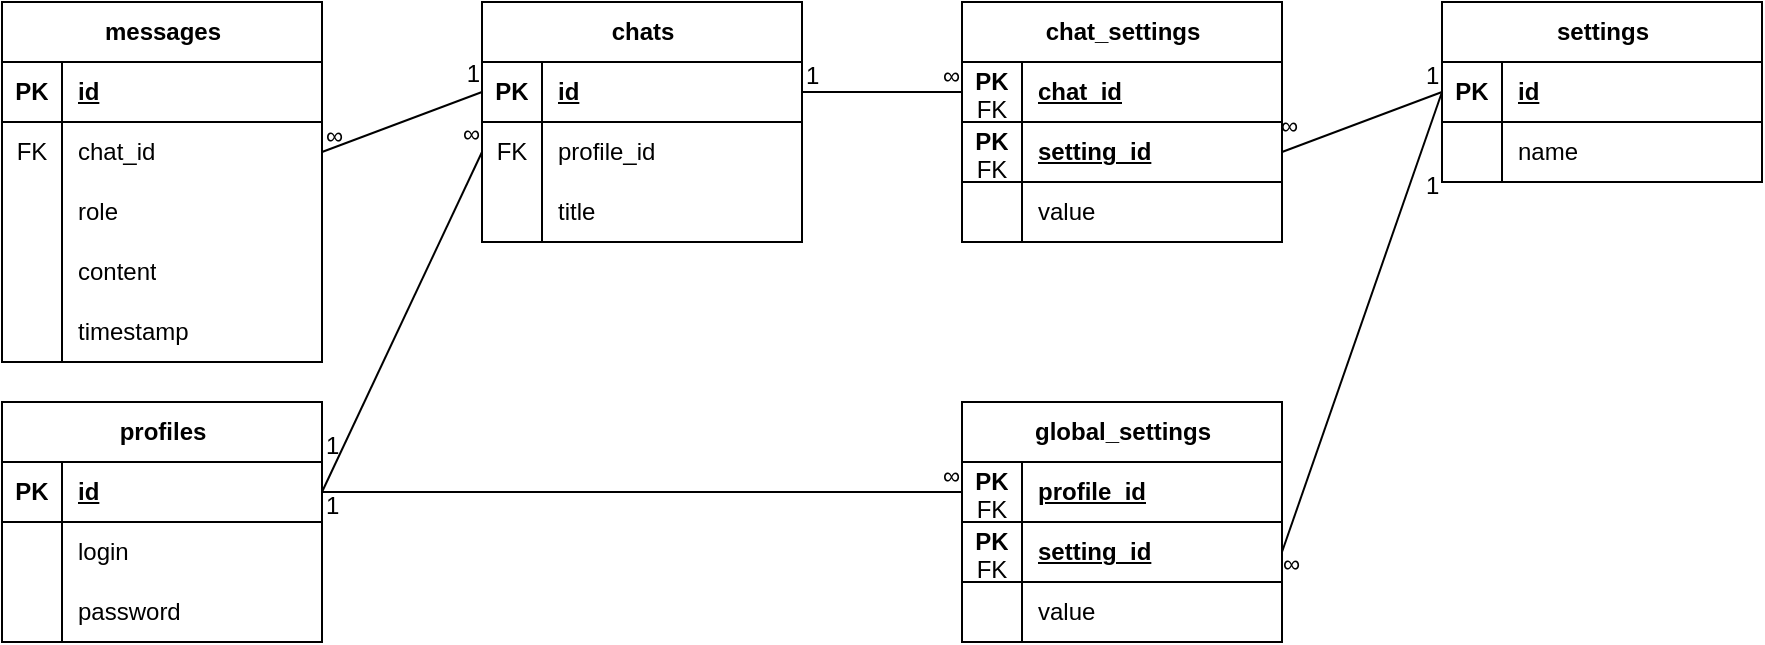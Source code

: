 <mxfile version="23.1.3" type="device">
  <diagram name="Страница — 1" id="ksc8IvW1xCQouz6Tsrn9">
    <mxGraphModel dx="956" dy="546" grid="1" gridSize="10" guides="1" tooltips="1" connect="1" arrows="1" fold="1" page="1" pageScale="1" pageWidth="827" pageHeight="1169" math="0" shadow="0">
      <root>
        <mxCell id="0" />
        <mxCell id="1" parent="0" />
        <mxCell id="aE1oeu7f0x2sTyew1Tt--1" value="profiles" style="shape=table;startSize=30;container=1;collapsible=1;childLayout=tableLayout;fixedRows=1;rowLines=0;fontStyle=1;align=center;resizeLast=1;html=1;" vertex="1" parent="1">
          <mxGeometry x="40" y="240" width="160" height="120" as="geometry" />
        </mxCell>
        <mxCell id="aE1oeu7f0x2sTyew1Tt--2" value="" style="shape=tableRow;horizontal=0;startSize=0;swimlaneHead=0;swimlaneBody=0;fillColor=none;collapsible=0;dropTarget=0;points=[[0,0.5],[1,0.5]];portConstraint=eastwest;top=0;left=0;right=0;bottom=1;" vertex="1" parent="aE1oeu7f0x2sTyew1Tt--1">
          <mxGeometry y="30" width="160" height="30" as="geometry" />
        </mxCell>
        <mxCell id="aE1oeu7f0x2sTyew1Tt--3" value="PK" style="shape=partialRectangle;connectable=0;fillColor=none;top=0;left=0;bottom=0;right=0;fontStyle=1;overflow=hidden;whiteSpace=wrap;html=1;" vertex="1" parent="aE1oeu7f0x2sTyew1Tt--2">
          <mxGeometry width="30" height="30" as="geometry">
            <mxRectangle width="30" height="30" as="alternateBounds" />
          </mxGeometry>
        </mxCell>
        <mxCell id="aE1oeu7f0x2sTyew1Tt--4" value="id" style="shape=partialRectangle;connectable=0;fillColor=none;top=0;left=0;bottom=0;right=0;align=left;spacingLeft=6;fontStyle=5;overflow=hidden;whiteSpace=wrap;html=1;" vertex="1" parent="aE1oeu7f0x2sTyew1Tt--2">
          <mxGeometry x="30" width="130" height="30" as="geometry">
            <mxRectangle width="130" height="30" as="alternateBounds" />
          </mxGeometry>
        </mxCell>
        <mxCell id="aE1oeu7f0x2sTyew1Tt--5" value="" style="shape=tableRow;horizontal=0;startSize=0;swimlaneHead=0;swimlaneBody=0;fillColor=none;collapsible=0;dropTarget=0;points=[[0,0.5],[1,0.5]];portConstraint=eastwest;top=0;left=0;right=0;bottom=0;" vertex="1" parent="aE1oeu7f0x2sTyew1Tt--1">
          <mxGeometry y="60" width="160" height="30" as="geometry" />
        </mxCell>
        <mxCell id="aE1oeu7f0x2sTyew1Tt--6" value="" style="shape=partialRectangle;connectable=0;fillColor=none;top=0;left=0;bottom=0;right=0;editable=1;overflow=hidden;whiteSpace=wrap;html=1;" vertex="1" parent="aE1oeu7f0x2sTyew1Tt--5">
          <mxGeometry width="30" height="30" as="geometry">
            <mxRectangle width="30" height="30" as="alternateBounds" />
          </mxGeometry>
        </mxCell>
        <mxCell id="aE1oeu7f0x2sTyew1Tt--7" value="login" style="shape=partialRectangle;connectable=0;fillColor=none;top=0;left=0;bottom=0;right=0;align=left;spacingLeft=6;overflow=hidden;whiteSpace=wrap;html=1;" vertex="1" parent="aE1oeu7f0x2sTyew1Tt--5">
          <mxGeometry x="30" width="130" height="30" as="geometry">
            <mxRectangle width="130" height="30" as="alternateBounds" />
          </mxGeometry>
        </mxCell>
        <mxCell id="aE1oeu7f0x2sTyew1Tt--8" value="" style="shape=tableRow;horizontal=0;startSize=0;swimlaneHead=0;swimlaneBody=0;fillColor=none;collapsible=0;dropTarget=0;points=[[0,0.5],[1,0.5]];portConstraint=eastwest;top=0;left=0;right=0;bottom=0;" vertex="1" parent="aE1oeu7f0x2sTyew1Tt--1">
          <mxGeometry y="90" width="160" height="30" as="geometry" />
        </mxCell>
        <mxCell id="aE1oeu7f0x2sTyew1Tt--9" value="" style="shape=partialRectangle;connectable=0;fillColor=none;top=0;left=0;bottom=0;right=0;editable=1;overflow=hidden;whiteSpace=wrap;html=1;" vertex="1" parent="aE1oeu7f0x2sTyew1Tt--8">
          <mxGeometry width="30" height="30" as="geometry">
            <mxRectangle width="30" height="30" as="alternateBounds" />
          </mxGeometry>
        </mxCell>
        <mxCell id="aE1oeu7f0x2sTyew1Tt--10" value="password" style="shape=partialRectangle;connectable=0;fillColor=none;top=0;left=0;bottom=0;right=0;align=left;spacingLeft=6;overflow=hidden;whiteSpace=wrap;html=1;" vertex="1" parent="aE1oeu7f0x2sTyew1Tt--8">
          <mxGeometry x="30" width="130" height="30" as="geometry">
            <mxRectangle width="130" height="30" as="alternateBounds" />
          </mxGeometry>
        </mxCell>
        <mxCell id="aE1oeu7f0x2sTyew1Tt--30" value="settings" style="shape=table;startSize=30;container=1;collapsible=1;childLayout=tableLayout;fixedRows=1;rowLines=0;fontStyle=1;align=center;resizeLast=1;html=1;" vertex="1" parent="1">
          <mxGeometry x="760" y="40" width="160" height="90" as="geometry" />
        </mxCell>
        <mxCell id="aE1oeu7f0x2sTyew1Tt--31" value="" style="shape=tableRow;horizontal=0;startSize=0;swimlaneHead=0;swimlaneBody=0;fillColor=none;collapsible=0;dropTarget=0;points=[[0,0.5],[1,0.5]];portConstraint=eastwest;top=0;left=0;right=0;bottom=1;" vertex="1" parent="aE1oeu7f0x2sTyew1Tt--30">
          <mxGeometry y="30" width="160" height="30" as="geometry" />
        </mxCell>
        <mxCell id="aE1oeu7f0x2sTyew1Tt--32" value="PK" style="shape=partialRectangle;connectable=0;fillColor=none;top=0;left=0;bottom=0;right=0;fontStyle=1;overflow=hidden;whiteSpace=wrap;html=1;" vertex="1" parent="aE1oeu7f0x2sTyew1Tt--31">
          <mxGeometry width="30" height="30" as="geometry">
            <mxRectangle width="30" height="30" as="alternateBounds" />
          </mxGeometry>
        </mxCell>
        <mxCell id="aE1oeu7f0x2sTyew1Tt--33" value="id" style="shape=partialRectangle;connectable=0;fillColor=none;top=0;left=0;bottom=0;right=0;align=left;spacingLeft=6;fontStyle=5;overflow=hidden;whiteSpace=wrap;html=1;" vertex="1" parent="aE1oeu7f0x2sTyew1Tt--31">
          <mxGeometry x="30" width="130" height="30" as="geometry">
            <mxRectangle width="130" height="30" as="alternateBounds" />
          </mxGeometry>
        </mxCell>
        <mxCell id="aE1oeu7f0x2sTyew1Tt--34" value="" style="shape=tableRow;horizontal=0;startSize=0;swimlaneHead=0;swimlaneBody=0;fillColor=none;collapsible=0;dropTarget=0;points=[[0,0.5],[1,0.5]];portConstraint=eastwest;top=0;left=0;right=0;bottom=0;" vertex="1" parent="aE1oeu7f0x2sTyew1Tt--30">
          <mxGeometry y="60" width="160" height="30" as="geometry" />
        </mxCell>
        <mxCell id="aE1oeu7f0x2sTyew1Tt--35" value="" style="shape=partialRectangle;connectable=0;fillColor=none;top=0;left=0;bottom=0;right=0;editable=1;overflow=hidden;whiteSpace=wrap;html=1;" vertex="1" parent="aE1oeu7f0x2sTyew1Tt--34">
          <mxGeometry width="30" height="30" as="geometry">
            <mxRectangle width="30" height="30" as="alternateBounds" />
          </mxGeometry>
        </mxCell>
        <mxCell id="aE1oeu7f0x2sTyew1Tt--36" value="name" style="shape=partialRectangle;connectable=0;fillColor=none;top=0;left=0;bottom=0;right=0;align=left;spacingLeft=6;overflow=hidden;whiteSpace=wrap;html=1;" vertex="1" parent="aE1oeu7f0x2sTyew1Tt--34">
          <mxGeometry x="30" width="130" height="30" as="geometry">
            <mxRectangle width="130" height="30" as="alternateBounds" />
          </mxGeometry>
        </mxCell>
        <mxCell id="aE1oeu7f0x2sTyew1Tt--43" value="global_settings" style="shape=table;startSize=30;container=1;collapsible=1;childLayout=tableLayout;fixedRows=1;rowLines=0;fontStyle=1;align=center;resizeLast=1;html=1;" vertex="1" parent="1">
          <mxGeometry x="520" y="240" width="160" height="120" as="geometry" />
        </mxCell>
        <mxCell id="aE1oeu7f0x2sTyew1Tt--44" value="" style="shape=tableRow;horizontal=0;startSize=0;swimlaneHead=0;swimlaneBody=0;fillColor=none;collapsible=0;dropTarget=0;points=[[0,0.5],[1,0.5]];portConstraint=eastwest;top=0;left=0;right=0;bottom=1;" vertex="1" parent="aE1oeu7f0x2sTyew1Tt--43">
          <mxGeometry y="30" width="160" height="30" as="geometry" />
        </mxCell>
        <mxCell id="aE1oeu7f0x2sTyew1Tt--45" value="PK&lt;br&gt;&lt;span style=&quot;font-weight: normal;&quot;&gt;FK&lt;/span&gt;" style="shape=partialRectangle;connectable=0;fillColor=none;top=0;left=0;bottom=0;right=0;fontStyle=1;overflow=hidden;whiteSpace=wrap;html=1;" vertex="1" parent="aE1oeu7f0x2sTyew1Tt--44">
          <mxGeometry width="30" height="30" as="geometry">
            <mxRectangle width="30" height="30" as="alternateBounds" />
          </mxGeometry>
        </mxCell>
        <mxCell id="aE1oeu7f0x2sTyew1Tt--46" value="profile_id" style="shape=partialRectangle;connectable=0;fillColor=none;top=0;left=0;bottom=0;right=0;align=left;spacingLeft=6;fontStyle=5;overflow=hidden;whiteSpace=wrap;html=1;" vertex="1" parent="aE1oeu7f0x2sTyew1Tt--44">
          <mxGeometry x="30" width="130" height="30" as="geometry">
            <mxRectangle width="130" height="30" as="alternateBounds" />
          </mxGeometry>
        </mxCell>
        <mxCell id="aE1oeu7f0x2sTyew1Tt--142" value="" style="shape=tableRow;horizontal=0;startSize=0;swimlaneHead=0;swimlaneBody=0;fillColor=none;collapsible=0;dropTarget=0;points=[[0,0.5],[1,0.5]];portConstraint=eastwest;top=0;left=0;right=0;bottom=1;" vertex="1" parent="aE1oeu7f0x2sTyew1Tt--43">
          <mxGeometry y="60" width="160" height="30" as="geometry" />
        </mxCell>
        <mxCell id="aE1oeu7f0x2sTyew1Tt--143" value="PK&lt;br&gt;&lt;span style=&quot;font-weight: normal;&quot;&gt;FK&lt;/span&gt;" style="shape=partialRectangle;connectable=0;fillColor=none;top=0;left=0;bottom=0;right=0;fontStyle=1;overflow=hidden;whiteSpace=wrap;html=1;" vertex="1" parent="aE1oeu7f0x2sTyew1Tt--142">
          <mxGeometry width="30" height="30" as="geometry">
            <mxRectangle width="30" height="30" as="alternateBounds" />
          </mxGeometry>
        </mxCell>
        <mxCell id="aE1oeu7f0x2sTyew1Tt--144" value="setting_id" style="shape=partialRectangle;connectable=0;fillColor=none;top=0;left=0;bottom=0;right=0;align=left;spacingLeft=6;fontStyle=5;overflow=hidden;whiteSpace=wrap;html=1;" vertex="1" parent="aE1oeu7f0x2sTyew1Tt--142">
          <mxGeometry x="30" width="130" height="30" as="geometry">
            <mxRectangle width="130" height="30" as="alternateBounds" />
          </mxGeometry>
        </mxCell>
        <mxCell id="aE1oeu7f0x2sTyew1Tt--53" value="" style="shape=tableRow;horizontal=0;startSize=0;swimlaneHead=0;swimlaneBody=0;fillColor=none;collapsible=0;dropTarget=0;points=[[0,0.5],[1,0.5]];portConstraint=eastwest;top=0;left=0;right=0;bottom=0;" vertex="1" parent="aE1oeu7f0x2sTyew1Tt--43">
          <mxGeometry y="90" width="160" height="30" as="geometry" />
        </mxCell>
        <mxCell id="aE1oeu7f0x2sTyew1Tt--54" value="" style="shape=partialRectangle;connectable=0;fillColor=none;top=0;left=0;bottom=0;right=0;editable=1;overflow=hidden;whiteSpace=wrap;html=1;" vertex="1" parent="aE1oeu7f0x2sTyew1Tt--53">
          <mxGeometry width="30" height="30" as="geometry">
            <mxRectangle width="30" height="30" as="alternateBounds" />
          </mxGeometry>
        </mxCell>
        <mxCell id="aE1oeu7f0x2sTyew1Tt--55" value="value" style="shape=partialRectangle;connectable=0;fillColor=none;top=0;left=0;bottom=0;right=0;align=left;spacingLeft=6;overflow=hidden;whiteSpace=wrap;html=1;" vertex="1" parent="aE1oeu7f0x2sTyew1Tt--53">
          <mxGeometry x="30" width="130" height="30" as="geometry">
            <mxRectangle width="130" height="30" as="alternateBounds" />
          </mxGeometry>
        </mxCell>
        <mxCell id="aE1oeu7f0x2sTyew1Tt--69" value="messages" style="shape=table;startSize=30;container=1;collapsible=1;childLayout=tableLayout;fixedRows=1;rowLines=0;fontStyle=1;align=center;resizeLast=1;html=1;" vertex="1" parent="1">
          <mxGeometry x="40" y="40" width="160" height="180" as="geometry" />
        </mxCell>
        <mxCell id="aE1oeu7f0x2sTyew1Tt--70" value="" style="shape=tableRow;horizontal=0;startSize=0;swimlaneHead=0;swimlaneBody=0;fillColor=none;collapsible=0;dropTarget=0;points=[[0,0.5],[1,0.5]];portConstraint=eastwest;top=0;left=0;right=0;bottom=1;" vertex="1" parent="aE1oeu7f0x2sTyew1Tt--69">
          <mxGeometry y="30" width="160" height="30" as="geometry" />
        </mxCell>
        <mxCell id="aE1oeu7f0x2sTyew1Tt--71" value="PK" style="shape=partialRectangle;connectable=0;fillColor=none;top=0;left=0;bottom=0;right=0;fontStyle=1;overflow=hidden;whiteSpace=wrap;html=1;" vertex="1" parent="aE1oeu7f0x2sTyew1Tt--70">
          <mxGeometry width="30" height="30" as="geometry">
            <mxRectangle width="30" height="30" as="alternateBounds" />
          </mxGeometry>
        </mxCell>
        <mxCell id="aE1oeu7f0x2sTyew1Tt--72" value="id" style="shape=partialRectangle;connectable=0;fillColor=none;top=0;left=0;bottom=0;right=0;align=left;spacingLeft=6;fontStyle=5;overflow=hidden;whiteSpace=wrap;html=1;" vertex="1" parent="aE1oeu7f0x2sTyew1Tt--70">
          <mxGeometry x="30" width="130" height="30" as="geometry">
            <mxRectangle width="130" height="30" as="alternateBounds" />
          </mxGeometry>
        </mxCell>
        <mxCell id="aE1oeu7f0x2sTyew1Tt--73" value="" style="shape=tableRow;horizontal=0;startSize=0;swimlaneHead=0;swimlaneBody=0;fillColor=none;collapsible=0;dropTarget=0;points=[[0,0.5],[1,0.5]];portConstraint=eastwest;top=0;left=0;right=0;bottom=0;" vertex="1" parent="aE1oeu7f0x2sTyew1Tt--69">
          <mxGeometry y="60" width="160" height="30" as="geometry" />
        </mxCell>
        <mxCell id="aE1oeu7f0x2sTyew1Tt--74" value="FK" style="shape=partialRectangle;connectable=0;fillColor=none;top=0;left=0;bottom=0;right=0;editable=1;overflow=hidden;whiteSpace=wrap;html=1;" vertex="1" parent="aE1oeu7f0x2sTyew1Tt--73">
          <mxGeometry width="30" height="30" as="geometry">
            <mxRectangle width="30" height="30" as="alternateBounds" />
          </mxGeometry>
        </mxCell>
        <mxCell id="aE1oeu7f0x2sTyew1Tt--75" value="chat_id" style="shape=partialRectangle;connectable=0;fillColor=none;top=0;left=0;bottom=0;right=0;align=left;spacingLeft=6;overflow=hidden;whiteSpace=wrap;html=1;" vertex="1" parent="aE1oeu7f0x2sTyew1Tt--73">
          <mxGeometry x="30" width="130" height="30" as="geometry">
            <mxRectangle width="130" height="30" as="alternateBounds" />
          </mxGeometry>
        </mxCell>
        <mxCell id="aE1oeu7f0x2sTyew1Tt--76" value="" style="shape=tableRow;horizontal=0;startSize=0;swimlaneHead=0;swimlaneBody=0;fillColor=none;collapsible=0;dropTarget=0;points=[[0,0.5],[1,0.5]];portConstraint=eastwest;top=0;left=0;right=0;bottom=0;" vertex="1" parent="aE1oeu7f0x2sTyew1Tt--69">
          <mxGeometry y="90" width="160" height="30" as="geometry" />
        </mxCell>
        <mxCell id="aE1oeu7f0x2sTyew1Tt--77" value="" style="shape=partialRectangle;connectable=0;fillColor=none;top=0;left=0;bottom=0;right=0;editable=1;overflow=hidden;whiteSpace=wrap;html=1;" vertex="1" parent="aE1oeu7f0x2sTyew1Tt--76">
          <mxGeometry width="30" height="30" as="geometry">
            <mxRectangle width="30" height="30" as="alternateBounds" />
          </mxGeometry>
        </mxCell>
        <mxCell id="aE1oeu7f0x2sTyew1Tt--78" value="role" style="shape=partialRectangle;connectable=0;fillColor=none;top=0;left=0;bottom=0;right=0;align=left;spacingLeft=6;overflow=hidden;whiteSpace=wrap;html=1;" vertex="1" parent="aE1oeu7f0x2sTyew1Tt--76">
          <mxGeometry x="30" width="130" height="30" as="geometry">
            <mxRectangle width="130" height="30" as="alternateBounds" />
          </mxGeometry>
        </mxCell>
        <mxCell id="aE1oeu7f0x2sTyew1Tt--79" value="" style="shape=tableRow;horizontal=0;startSize=0;swimlaneHead=0;swimlaneBody=0;fillColor=none;collapsible=0;dropTarget=0;points=[[0,0.5],[1,0.5]];portConstraint=eastwest;top=0;left=0;right=0;bottom=0;" vertex="1" parent="aE1oeu7f0x2sTyew1Tt--69">
          <mxGeometry y="120" width="160" height="30" as="geometry" />
        </mxCell>
        <mxCell id="aE1oeu7f0x2sTyew1Tt--80" value="" style="shape=partialRectangle;connectable=0;fillColor=none;top=0;left=0;bottom=0;right=0;editable=1;overflow=hidden;whiteSpace=wrap;html=1;" vertex="1" parent="aE1oeu7f0x2sTyew1Tt--79">
          <mxGeometry width="30" height="30" as="geometry">
            <mxRectangle width="30" height="30" as="alternateBounds" />
          </mxGeometry>
        </mxCell>
        <mxCell id="aE1oeu7f0x2sTyew1Tt--81" value="content" style="shape=partialRectangle;connectable=0;fillColor=none;top=0;left=0;bottom=0;right=0;align=left;spacingLeft=6;overflow=hidden;whiteSpace=wrap;html=1;" vertex="1" parent="aE1oeu7f0x2sTyew1Tt--79">
          <mxGeometry x="30" width="130" height="30" as="geometry">
            <mxRectangle width="130" height="30" as="alternateBounds" />
          </mxGeometry>
        </mxCell>
        <mxCell id="aE1oeu7f0x2sTyew1Tt--82" value="" style="shape=tableRow;horizontal=0;startSize=0;swimlaneHead=0;swimlaneBody=0;fillColor=none;collapsible=0;dropTarget=0;points=[[0,0.5],[1,0.5]];portConstraint=eastwest;top=0;left=0;right=0;bottom=0;" vertex="1" parent="aE1oeu7f0x2sTyew1Tt--69">
          <mxGeometry y="150" width="160" height="30" as="geometry" />
        </mxCell>
        <mxCell id="aE1oeu7f0x2sTyew1Tt--83" value="" style="shape=partialRectangle;connectable=0;fillColor=none;top=0;left=0;bottom=0;right=0;editable=1;overflow=hidden;whiteSpace=wrap;html=1;" vertex="1" parent="aE1oeu7f0x2sTyew1Tt--82">
          <mxGeometry width="30" height="30" as="geometry">
            <mxRectangle width="30" height="30" as="alternateBounds" />
          </mxGeometry>
        </mxCell>
        <mxCell id="aE1oeu7f0x2sTyew1Tt--84" value="timestamp" style="shape=partialRectangle;connectable=0;fillColor=none;top=0;left=0;bottom=0;right=0;align=left;spacingLeft=6;overflow=hidden;whiteSpace=wrap;html=1;" vertex="1" parent="aE1oeu7f0x2sTyew1Tt--82">
          <mxGeometry x="30" width="130" height="30" as="geometry">
            <mxRectangle width="130" height="30" as="alternateBounds" />
          </mxGeometry>
        </mxCell>
        <mxCell id="aE1oeu7f0x2sTyew1Tt--85" value="" style="endArrow=none;html=1;rounded=0;exitX=1;exitY=0.5;exitDx=0;exitDy=0;entryX=0;entryY=0.5;entryDx=0;entryDy=0;" edge="1" parent="1" source="aE1oeu7f0x2sTyew1Tt--73" target="aE1oeu7f0x2sTyew1Tt--112">
          <mxGeometry relative="1" as="geometry">
            <mxPoint x="240" y="190" as="sourcePoint" />
            <mxPoint x="490" y="260" as="targetPoint" />
          </mxGeometry>
        </mxCell>
        <mxCell id="aE1oeu7f0x2sTyew1Tt--86" value="∞&lt;br&gt;" style="resizable=0;html=1;whiteSpace=wrap;align=left;verticalAlign=bottom;" connectable="0" vertex="1" parent="aE1oeu7f0x2sTyew1Tt--85">
          <mxGeometry x="-1" relative="1" as="geometry" />
        </mxCell>
        <mxCell id="aE1oeu7f0x2sTyew1Tt--87" value="1" style="resizable=0;html=1;whiteSpace=wrap;align=right;verticalAlign=bottom;" connectable="0" vertex="1" parent="aE1oeu7f0x2sTyew1Tt--85">
          <mxGeometry x="1" relative="1" as="geometry" />
        </mxCell>
        <mxCell id="aE1oeu7f0x2sTyew1Tt--111" value="chats" style="shape=table;startSize=30;container=1;collapsible=1;childLayout=tableLayout;fixedRows=1;rowLines=0;fontStyle=1;align=center;resizeLast=1;html=1;" vertex="1" parent="1">
          <mxGeometry x="280" y="40" width="160" height="120" as="geometry" />
        </mxCell>
        <mxCell id="aE1oeu7f0x2sTyew1Tt--112" value="" style="shape=tableRow;horizontal=0;startSize=0;swimlaneHead=0;swimlaneBody=0;fillColor=none;collapsible=0;dropTarget=0;points=[[0,0.5],[1,0.5]];portConstraint=eastwest;top=0;left=0;right=0;bottom=1;" vertex="1" parent="aE1oeu7f0x2sTyew1Tt--111">
          <mxGeometry y="30" width="160" height="30" as="geometry" />
        </mxCell>
        <mxCell id="aE1oeu7f0x2sTyew1Tt--113" value="PK" style="shape=partialRectangle;connectable=0;fillColor=none;top=0;left=0;bottom=0;right=0;fontStyle=1;overflow=hidden;whiteSpace=wrap;html=1;" vertex="1" parent="aE1oeu7f0x2sTyew1Tt--112">
          <mxGeometry width="30" height="30" as="geometry">
            <mxRectangle width="30" height="30" as="alternateBounds" />
          </mxGeometry>
        </mxCell>
        <mxCell id="aE1oeu7f0x2sTyew1Tt--114" value="id" style="shape=partialRectangle;connectable=0;fillColor=none;top=0;left=0;bottom=0;right=0;align=left;spacingLeft=6;fontStyle=5;overflow=hidden;whiteSpace=wrap;html=1;" vertex="1" parent="aE1oeu7f0x2sTyew1Tt--112">
          <mxGeometry x="30" width="130" height="30" as="geometry">
            <mxRectangle width="130" height="30" as="alternateBounds" />
          </mxGeometry>
        </mxCell>
        <mxCell id="aE1oeu7f0x2sTyew1Tt--115" value="" style="shape=tableRow;horizontal=0;startSize=0;swimlaneHead=0;swimlaneBody=0;fillColor=none;collapsible=0;dropTarget=0;points=[[0,0.5],[1,0.5]];portConstraint=eastwest;top=0;left=0;right=0;bottom=0;" vertex="1" parent="aE1oeu7f0x2sTyew1Tt--111">
          <mxGeometry y="60" width="160" height="30" as="geometry" />
        </mxCell>
        <mxCell id="aE1oeu7f0x2sTyew1Tt--116" value="FK" style="shape=partialRectangle;connectable=0;fillColor=none;top=0;left=0;bottom=0;right=0;editable=1;overflow=hidden;whiteSpace=wrap;html=1;" vertex="1" parent="aE1oeu7f0x2sTyew1Tt--115">
          <mxGeometry width="30" height="30" as="geometry">
            <mxRectangle width="30" height="30" as="alternateBounds" />
          </mxGeometry>
        </mxCell>
        <mxCell id="aE1oeu7f0x2sTyew1Tt--117" value="profile_id" style="shape=partialRectangle;connectable=0;fillColor=none;top=0;left=0;bottom=0;right=0;align=left;spacingLeft=6;overflow=hidden;whiteSpace=wrap;html=1;" vertex="1" parent="aE1oeu7f0x2sTyew1Tt--115">
          <mxGeometry x="30" width="130" height="30" as="geometry">
            <mxRectangle width="130" height="30" as="alternateBounds" />
          </mxGeometry>
        </mxCell>
        <mxCell id="aE1oeu7f0x2sTyew1Tt--118" value="" style="shape=tableRow;horizontal=0;startSize=0;swimlaneHead=0;swimlaneBody=0;fillColor=none;collapsible=0;dropTarget=0;points=[[0,0.5],[1,0.5]];portConstraint=eastwest;top=0;left=0;right=0;bottom=0;" vertex="1" parent="aE1oeu7f0x2sTyew1Tt--111">
          <mxGeometry y="90" width="160" height="30" as="geometry" />
        </mxCell>
        <mxCell id="aE1oeu7f0x2sTyew1Tt--119" value="" style="shape=partialRectangle;connectable=0;fillColor=none;top=0;left=0;bottom=0;right=0;editable=1;overflow=hidden;whiteSpace=wrap;html=1;" vertex="1" parent="aE1oeu7f0x2sTyew1Tt--118">
          <mxGeometry width="30" height="30" as="geometry">
            <mxRectangle width="30" height="30" as="alternateBounds" />
          </mxGeometry>
        </mxCell>
        <mxCell id="aE1oeu7f0x2sTyew1Tt--120" value="title" style="shape=partialRectangle;connectable=0;fillColor=none;top=0;left=0;bottom=0;right=0;align=left;spacingLeft=6;overflow=hidden;whiteSpace=wrap;html=1;" vertex="1" parent="aE1oeu7f0x2sTyew1Tt--118">
          <mxGeometry x="30" width="130" height="30" as="geometry">
            <mxRectangle width="130" height="30" as="alternateBounds" />
          </mxGeometry>
        </mxCell>
        <mxCell id="aE1oeu7f0x2sTyew1Tt--124" value="" style="endArrow=none;html=1;rounded=0;exitX=1;exitY=0.5;exitDx=0;exitDy=0;entryX=0;entryY=0.5;entryDx=0;entryDy=0;" edge="1" parent="1" source="aE1oeu7f0x2sTyew1Tt--2" target="aE1oeu7f0x2sTyew1Tt--115">
          <mxGeometry relative="1" as="geometry">
            <mxPoint x="410" y="250" as="sourcePoint" />
            <mxPoint x="570" y="250" as="targetPoint" />
          </mxGeometry>
        </mxCell>
        <mxCell id="aE1oeu7f0x2sTyew1Tt--125" value="1" style="resizable=0;html=1;whiteSpace=wrap;align=left;verticalAlign=bottom;" connectable="0" vertex="1" parent="aE1oeu7f0x2sTyew1Tt--124">
          <mxGeometry x="-1" relative="1" as="geometry">
            <mxPoint y="-15" as="offset" />
          </mxGeometry>
        </mxCell>
        <mxCell id="aE1oeu7f0x2sTyew1Tt--126" value="∞" style="resizable=0;html=1;whiteSpace=wrap;align=right;verticalAlign=bottom;" connectable="0" vertex="1" parent="aE1oeu7f0x2sTyew1Tt--124">
          <mxGeometry x="1" relative="1" as="geometry" />
        </mxCell>
        <mxCell id="aE1oeu7f0x2sTyew1Tt--127" value="" style="endArrow=none;html=1;rounded=0;exitX=1;exitY=0.5;exitDx=0;exitDy=0;entryX=0;entryY=0.5;entryDx=0;entryDy=0;" edge="1" parent="1" source="aE1oeu7f0x2sTyew1Tt--112" target="aE1oeu7f0x2sTyew1Tt--153">
          <mxGeometry relative="1" as="geometry">
            <mxPoint x="410" y="250" as="sourcePoint" />
            <mxPoint x="520" y="115" as="targetPoint" />
          </mxGeometry>
        </mxCell>
        <mxCell id="aE1oeu7f0x2sTyew1Tt--128" value="1" style="resizable=0;html=1;whiteSpace=wrap;align=left;verticalAlign=bottom;" connectable="0" vertex="1" parent="aE1oeu7f0x2sTyew1Tt--127">
          <mxGeometry x="-1" relative="1" as="geometry" />
        </mxCell>
        <mxCell id="aE1oeu7f0x2sTyew1Tt--129" value="∞" style="resizable=0;html=1;whiteSpace=wrap;align=right;verticalAlign=bottom;" connectable="0" vertex="1" parent="aE1oeu7f0x2sTyew1Tt--127">
          <mxGeometry x="1" relative="1" as="geometry" />
        </mxCell>
        <mxCell id="aE1oeu7f0x2sTyew1Tt--130" value="" style="endArrow=none;html=1;rounded=0;exitX=0;exitY=0.5;exitDx=0;exitDy=0;entryX=1;entryY=0.5;entryDx=0;entryDy=0;" edge="1" parent="1" source="aE1oeu7f0x2sTyew1Tt--31" target="aE1oeu7f0x2sTyew1Tt--156">
          <mxGeometry relative="1" as="geometry">
            <mxPoint x="410" y="250" as="sourcePoint" />
            <mxPoint x="680" y="145" as="targetPoint" />
          </mxGeometry>
        </mxCell>
        <mxCell id="aE1oeu7f0x2sTyew1Tt--131" value="1" style="resizable=0;html=1;whiteSpace=wrap;align=left;verticalAlign=bottom;" connectable="0" vertex="1" parent="aE1oeu7f0x2sTyew1Tt--130">
          <mxGeometry x="-1" relative="1" as="geometry">
            <mxPoint x="-10" as="offset" />
          </mxGeometry>
        </mxCell>
        <mxCell id="aE1oeu7f0x2sTyew1Tt--132" value="∞" style="resizable=0;html=1;whiteSpace=wrap;align=right;verticalAlign=bottom;" connectable="0" vertex="1" parent="aE1oeu7f0x2sTyew1Tt--130">
          <mxGeometry x="1" relative="1" as="geometry">
            <mxPoint x="10" y="-5" as="offset" />
          </mxGeometry>
        </mxCell>
        <mxCell id="aE1oeu7f0x2sTyew1Tt--136" value="" style="endArrow=none;html=1;rounded=0;exitX=0;exitY=0.5;exitDx=0;exitDy=0;entryX=1;entryY=0.5;entryDx=0;entryDy=0;" edge="1" parent="1" source="aE1oeu7f0x2sTyew1Tt--31" target="aE1oeu7f0x2sTyew1Tt--142">
          <mxGeometry relative="1" as="geometry">
            <mxPoint x="410" y="250" as="sourcePoint" />
            <mxPoint x="570" y="250" as="targetPoint" />
          </mxGeometry>
        </mxCell>
        <mxCell id="aE1oeu7f0x2sTyew1Tt--137" value="1" style="resizable=0;html=1;whiteSpace=wrap;align=left;verticalAlign=bottom;" connectable="0" vertex="1" parent="aE1oeu7f0x2sTyew1Tt--136">
          <mxGeometry x="-1" relative="1" as="geometry">
            <mxPoint x="-10" y="55" as="offset" />
          </mxGeometry>
        </mxCell>
        <mxCell id="aE1oeu7f0x2sTyew1Tt--138" value="∞" style="resizable=0;html=1;whiteSpace=wrap;align=right;verticalAlign=bottom;" connectable="0" vertex="1" parent="aE1oeu7f0x2sTyew1Tt--136">
          <mxGeometry x="1" relative="1" as="geometry">
            <mxPoint x="10" y="15" as="offset" />
          </mxGeometry>
        </mxCell>
        <mxCell id="aE1oeu7f0x2sTyew1Tt--139" value="" style="endArrow=none;html=1;rounded=0;exitX=1;exitY=0.5;exitDx=0;exitDy=0;entryX=0;entryY=0.5;entryDx=0;entryDy=0;" edge="1" parent="1" source="aE1oeu7f0x2sTyew1Tt--2" target="aE1oeu7f0x2sTyew1Tt--44">
          <mxGeometry relative="1" as="geometry">
            <mxPoint x="410" y="250" as="sourcePoint" />
            <mxPoint x="570" y="250" as="targetPoint" />
          </mxGeometry>
        </mxCell>
        <mxCell id="aE1oeu7f0x2sTyew1Tt--140" value="1" style="resizable=0;html=1;whiteSpace=wrap;align=left;verticalAlign=bottom;" connectable="0" vertex="1" parent="aE1oeu7f0x2sTyew1Tt--139">
          <mxGeometry x="-1" relative="1" as="geometry">
            <mxPoint y="15" as="offset" />
          </mxGeometry>
        </mxCell>
        <mxCell id="aE1oeu7f0x2sTyew1Tt--141" value="∞" style="resizable=0;html=1;whiteSpace=wrap;align=right;verticalAlign=bottom;" connectable="0" vertex="1" parent="aE1oeu7f0x2sTyew1Tt--139">
          <mxGeometry x="1" relative="1" as="geometry" />
        </mxCell>
        <mxCell id="aE1oeu7f0x2sTyew1Tt--152" value="chat_settings" style="shape=table;startSize=30;container=1;collapsible=1;childLayout=tableLayout;fixedRows=1;rowLines=0;fontStyle=1;align=center;resizeLast=1;html=1;" vertex="1" parent="1">
          <mxGeometry x="520" y="40" width="160" height="120" as="geometry" />
        </mxCell>
        <mxCell id="aE1oeu7f0x2sTyew1Tt--153" value="" style="shape=tableRow;horizontal=0;startSize=0;swimlaneHead=0;swimlaneBody=0;fillColor=none;collapsible=0;dropTarget=0;points=[[0,0.5],[1,0.5]];portConstraint=eastwest;top=0;left=0;right=0;bottom=1;" vertex="1" parent="aE1oeu7f0x2sTyew1Tt--152">
          <mxGeometry y="30" width="160" height="30" as="geometry" />
        </mxCell>
        <mxCell id="aE1oeu7f0x2sTyew1Tt--154" value="PK&lt;br&gt;&lt;span style=&quot;font-weight: normal;&quot;&gt;FK&lt;/span&gt;" style="shape=partialRectangle;connectable=0;fillColor=none;top=0;left=0;bottom=0;right=0;fontStyle=1;overflow=hidden;whiteSpace=wrap;html=1;" vertex="1" parent="aE1oeu7f0x2sTyew1Tt--153">
          <mxGeometry width="30" height="30" as="geometry">
            <mxRectangle width="30" height="30" as="alternateBounds" />
          </mxGeometry>
        </mxCell>
        <mxCell id="aE1oeu7f0x2sTyew1Tt--155" value="chat_id" style="shape=partialRectangle;connectable=0;fillColor=none;top=0;left=0;bottom=0;right=0;align=left;spacingLeft=6;fontStyle=5;overflow=hidden;whiteSpace=wrap;html=1;" vertex="1" parent="aE1oeu7f0x2sTyew1Tt--153">
          <mxGeometry x="30" width="130" height="30" as="geometry">
            <mxRectangle width="130" height="30" as="alternateBounds" />
          </mxGeometry>
        </mxCell>
        <mxCell id="aE1oeu7f0x2sTyew1Tt--156" value="" style="shape=tableRow;horizontal=0;startSize=0;swimlaneHead=0;swimlaneBody=0;fillColor=none;collapsible=0;dropTarget=0;points=[[0,0.5],[1,0.5]];portConstraint=eastwest;top=0;left=0;right=0;bottom=1;" vertex="1" parent="aE1oeu7f0x2sTyew1Tt--152">
          <mxGeometry y="60" width="160" height="30" as="geometry" />
        </mxCell>
        <mxCell id="aE1oeu7f0x2sTyew1Tt--157" value="PK&lt;br&gt;&lt;span style=&quot;font-weight: normal;&quot;&gt;FK&lt;/span&gt;" style="shape=partialRectangle;connectable=0;fillColor=none;top=0;left=0;bottom=0;right=0;fontStyle=1;overflow=hidden;whiteSpace=wrap;html=1;" vertex="1" parent="aE1oeu7f0x2sTyew1Tt--156">
          <mxGeometry width="30" height="30" as="geometry">
            <mxRectangle width="30" height="30" as="alternateBounds" />
          </mxGeometry>
        </mxCell>
        <mxCell id="aE1oeu7f0x2sTyew1Tt--158" value="setting_id" style="shape=partialRectangle;connectable=0;fillColor=none;top=0;left=0;bottom=0;right=0;align=left;spacingLeft=6;fontStyle=5;overflow=hidden;whiteSpace=wrap;html=1;" vertex="1" parent="aE1oeu7f0x2sTyew1Tt--156">
          <mxGeometry x="30" width="130" height="30" as="geometry">
            <mxRectangle width="130" height="30" as="alternateBounds" />
          </mxGeometry>
        </mxCell>
        <mxCell id="aE1oeu7f0x2sTyew1Tt--159" value="" style="shape=tableRow;horizontal=0;startSize=0;swimlaneHead=0;swimlaneBody=0;fillColor=none;collapsible=0;dropTarget=0;points=[[0,0.5],[1,0.5]];portConstraint=eastwest;top=0;left=0;right=0;bottom=0;" vertex="1" parent="aE1oeu7f0x2sTyew1Tt--152">
          <mxGeometry y="90" width="160" height="30" as="geometry" />
        </mxCell>
        <mxCell id="aE1oeu7f0x2sTyew1Tt--160" value="" style="shape=partialRectangle;connectable=0;fillColor=none;top=0;left=0;bottom=0;right=0;editable=1;overflow=hidden;whiteSpace=wrap;html=1;" vertex="1" parent="aE1oeu7f0x2sTyew1Tt--159">
          <mxGeometry width="30" height="30" as="geometry">
            <mxRectangle width="30" height="30" as="alternateBounds" />
          </mxGeometry>
        </mxCell>
        <mxCell id="aE1oeu7f0x2sTyew1Tt--161" value="value" style="shape=partialRectangle;connectable=0;fillColor=none;top=0;left=0;bottom=0;right=0;align=left;spacingLeft=6;overflow=hidden;whiteSpace=wrap;html=1;" vertex="1" parent="aE1oeu7f0x2sTyew1Tt--159">
          <mxGeometry x="30" width="130" height="30" as="geometry">
            <mxRectangle width="130" height="30" as="alternateBounds" />
          </mxGeometry>
        </mxCell>
      </root>
    </mxGraphModel>
  </diagram>
</mxfile>
